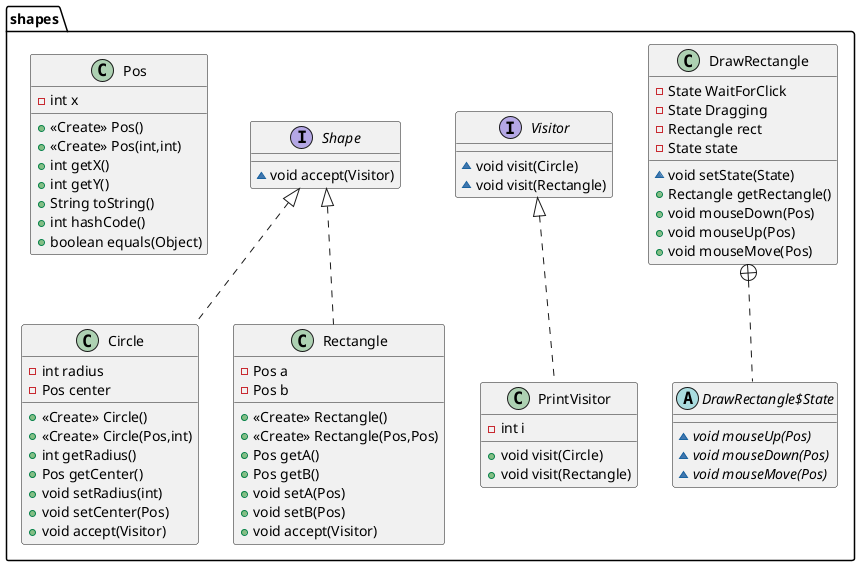 @startuml
class shapes.PrintVisitor {
- int i
+ void visit(Circle)
+ void visit(Rectangle)
}


class shapes.DrawRectangle {
- State WaitForClick
- State Dragging
- Rectangle rect
- State state
~ void setState(State)
+ Rectangle getRectangle()
+ void mouseDown(Pos)
+ void mouseUp(Pos)
+ void mouseMove(Pos)
}


abstract class shapes.DrawRectangle$State {
~ {abstract}void mouseUp(Pos)
~ {abstract}void mouseDown(Pos)
~ {abstract}void mouseMove(Pos)
}

class shapes.Circle {
- int radius
- Pos center
+ <<Create>> Circle()
+ <<Create>> Circle(Pos,int)
+ int getRadius()
+ Pos getCenter()
+ void setRadius(int)
+ void setCenter(Pos)
+ void accept(Visitor)
}


class shapes.Rectangle {
- Pos a
- Pos b
+ <<Create>> Rectangle()
+ <<Create>> Rectangle(Pos,Pos)
+ Pos getA()
+ Pos getB()
+ void setA(Pos)
+ void setB(Pos)
+ void accept(Visitor)
}


interface shapes.Visitor {
~ void visit(Circle)
~ void visit(Rectangle)
}

interface shapes.Shape {
~ void accept(Visitor)
}

class shapes.Pos {
- int x
+ <<Create>> Pos()
+ <<Create>> Pos(int,int)
+ int getX()
+ int getY()
+ String toString()
+ int hashCode()
+ boolean equals(Object)
}




shapes.Visitor <|.. shapes.PrintVisitor
shapes.DrawRectangle +.. shapes.DrawRectangle$State
shapes.Shape <|.. shapes.Circle
shapes.Shape <|.. shapes.Rectangle
@enduml